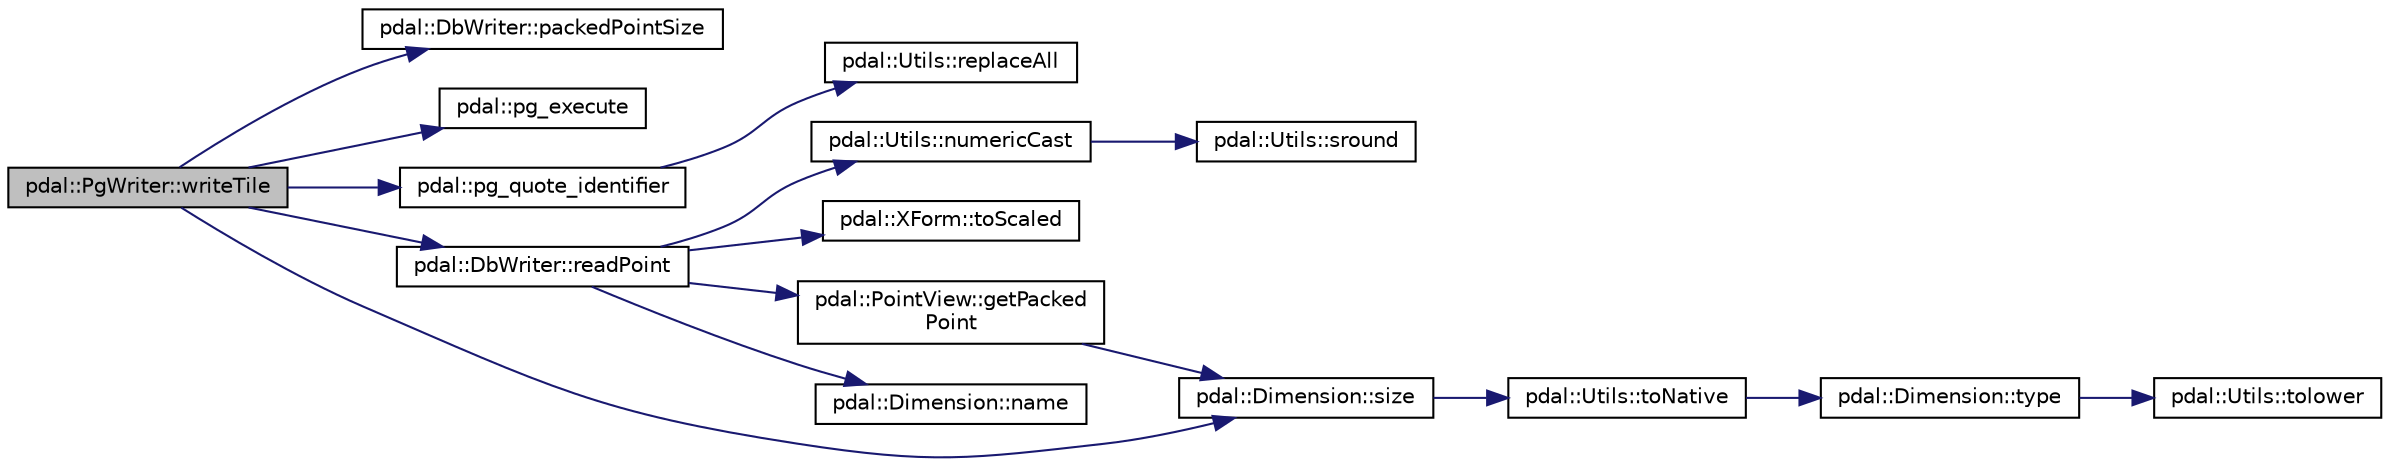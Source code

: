 digraph "pdal::PgWriter::writeTile"
{
  edge [fontname="Helvetica",fontsize="10",labelfontname="Helvetica",labelfontsize="10"];
  node [fontname="Helvetica",fontsize="10",shape=record];
  rankdir="LR";
  Node1 [label="pdal::PgWriter::writeTile",height=0.2,width=0.4,color="black", fillcolor="grey75", style="filled", fontcolor="black"];
  Node1 -> Node2 [color="midnightblue",fontsize="10",style="solid",fontname="Helvetica"];
  Node2 [label="pdal::DbWriter::packedPointSize",height=0.2,width=0.4,color="black", fillcolor="white", style="filled",URL="$classpdal_1_1DbWriter.html#ac33429c6046736a279baca2812ecca40"];
  Node1 -> Node3 [color="midnightblue",fontsize="10",style="solid",fontname="Helvetica"];
  Node3 [label="pdal::pg_execute",height=0.2,width=0.4,color="black", fillcolor="white", style="filled",URL="$namespacepdal.html#a5eac2926f1224d534da8c435e6a645d1"];
  Node1 -> Node4 [color="midnightblue",fontsize="10",style="solid",fontname="Helvetica"];
  Node4 [label="pdal::pg_quote_identifier",height=0.2,width=0.4,color="black", fillcolor="white", style="filled",URL="$namespacepdal.html#ad99ce17aa864ec243dd2c32460009634"];
  Node4 -> Node5 [color="midnightblue",fontsize="10",style="solid",fontname="Helvetica"];
  Node5 [label="pdal::Utils::replaceAll",height=0.2,width=0.4,color="black", fillcolor="white", style="filled",URL="$namespacepdal_1_1Utils.html#aee933a3f2afb351283582a3a50319fca"];
  Node1 -> Node6 [color="midnightblue",fontsize="10",style="solid",fontname="Helvetica"];
  Node6 [label="pdal::DbWriter::readPoint",height=0.2,width=0.4,color="black", fillcolor="white", style="filled",URL="$classpdal_1_1DbWriter.html#a04cc75915e510a5ceaaef7498c02cb39"];
  Node6 -> Node7 [color="midnightblue",fontsize="10",style="solid",fontname="Helvetica"];
  Node7 [label="pdal::PointView::getPacked\lPoint",height=0.2,width=0.4,color="black", fillcolor="white", style="filled",URL="$classpdal_1_1PointView.html#a7f2cf6f30a64c624e49ce9f7b45b2773"];
  Node7 -> Node8 [color="midnightblue",fontsize="10",style="solid",fontname="Helvetica"];
  Node8 [label="pdal::Dimension::size",height=0.2,width=0.4,color="black", fillcolor="white", style="filled",URL="$namespacepdal_1_1Dimension.html#acf81dae9d5946f3a941f9df154b2329b"];
  Node8 -> Node9 [color="midnightblue",fontsize="10",style="solid",fontname="Helvetica"];
  Node9 [label="pdal::Utils::toNative",height=0.2,width=0.4,color="black", fillcolor="white", style="filled",URL="$namespacepdal_1_1Utils.html#a59253304d0f929e3a3ea00f09636002f"];
  Node9 -> Node10 [color="midnightblue",fontsize="10",style="solid",fontname="Helvetica"];
  Node10 [label="pdal::Dimension::type",height=0.2,width=0.4,color="black", fillcolor="white", style="filled",URL="$namespacepdal_1_1Dimension.html#a880d689fed54aa3ded6f88c9e058c5d2"];
  Node10 -> Node11 [color="midnightblue",fontsize="10",style="solid",fontname="Helvetica"];
  Node11 [label="pdal::Utils::tolower",height=0.2,width=0.4,color="black", fillcolor="white", style="filled",URL="$namespacepdal_1_1Utils.html#a5268937cf695835e55392f752dc02cb2"];
  Node6 -> Node12 [color="midnightblue",fontsize="10",style="solid",fontname="Helvetica"];
  Node12 [label="pdal::Dimension::name",height=0.2,width=0.4,color="black", fillcolor="white", style="filled",URL="$namespacepdal_1_1Dimension.html#af3176b0b7e6b4be000317846cf7c2718"];
  Node6 -> Node13 [color="midnightblue",fontsize="10",style="solid",fontname="Helvetica"];
  Node13 [label="pdal::Utils::numericCast",height=0.2,width=0.4,color="black", fillcolor="white", style="filled",URL="$namespacepdal_1_1Utils.html#a33d614ac71aa03aaa5c10a242c4d14ac"];
  Node13 -> Node14 [color="midnightblue",fontsize="10",style="solid",fontname="Helvetica"];
  Node14 [label="pdal::Utils::sround",height=0.2,width=0.4,color="black", fillcolor="white", style="filled",URL="$namespacepdal_1_1Utils.html#a06833597f1fc4287966cfa0867128e59"];
  Node6 -> Node15 [color="midnightblue",fontsize="10",style="solid",fontname="Helvetica"];
  Node15 [label="pdal::XForm::toScaled",height=0.2,width=0.4,color="black", fillcolor="white", style="filled",URL="$structpdal_1_1XForm.html#af3817e67d13a8d832f168a2f4eac7408"];
  Node1 -> Node8 [color="midnightblue",fontsize="10",style="solid",fontname="Helvetica"];
}
